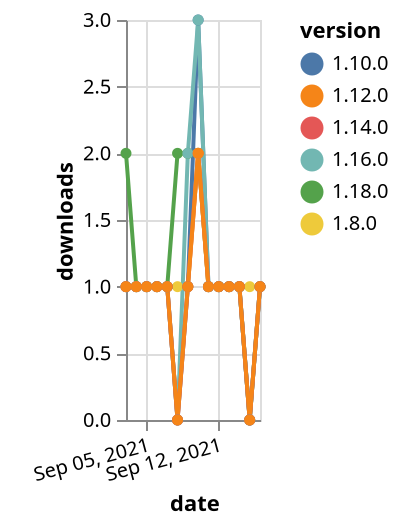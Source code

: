 {"$schema": "https://vega.github.io/schema/vega-lite/v5.json", "description": "A simple bar chart with embedded data.", "data": {"values": [{"date": "2021-09-03", "total": 122, "delta": 2, "version": "1.18.0"}, {"date": "2021-09-04", "total": 123, "delta": 1, "version": "1.18.0"}, {"date": "2021-09-05", "total": 124, "delta": 1, "version": "1.18.0"}, {"date": "2021-09-06", "total": 125, "delta": 1, "version": "1.18.0"}, {"date": "2021-09-07", "total": 126, "delta": 1, "version": "1.18.0"}, {"date": "2021-09-08", "total": 128, "delta": 2, "version": "1.18.0"}, {"date": "2021-09-09", "total": 130, "delta": 2, "version": "1.18.0"}, {"date": "2021-09-10", "total": 132, "delta": 2, "version": "1.18.0"}, {"date": "2021-09-11", "total": 133, "delta": 1, "version": "1.18.0"}, {"date": "2021-09-12", "total": 134, "delta": 1, "version": "1.18.0"}, {"date": "2021-09-13", "total": 135, "delta": 1, "version": "1.18.0"}, {"date": "2021-09-14", "total": 136, "delta": 1, "version": "1.18.0"}, {"date": "2021-09-15", "total": 136, "delta": 0, "version": "1.18.0"}, {"date": "2021-09-16", "total": 137, "delta": 1, "version": "1.18.0"}, {"date": "2021-09-03", "total": 237, "delta": 1, "version": "1.8.0"}, {"date": "2021-09-04", "total": 238, "delta": 1, "version": "1.8.0"}, {"date": "2021-09-05", "total": 239, "delta": 1, "version": "1.8.0"}, {"date": "2021-09-06", "total": 240, "delta": 1, "version": "1.8.0"}, {"date": "2021-09-07", "total": 241, "delta": 1, "version": "1.8.0"}, {"date": "2021-09-08", "total": 242, "delta": 1, "version": "1.8.0"}, {"date": "2021-09-09", "total": 243, "delta": 1, "version": "1.8.0"}, {"date": "2021-09-10", "total": 245, "delta": 2, "version": "1.8.0"}, {"date": "2021-09-11", "total": 246, "delta": 1, "version": "1.8.0"}, {"date": "2021-09-12", "total": 247, "delta": 1, "version": "1.8.0"}, {"date": "2021-09-13", "total": 248, "delta": 1, "version": "1.8.0"}, {"date": "2021-09-14", "total": 249, "delta": 1, "version": "1.8.0"}, {"date": "2021-09-15", "total": 250, "delta": 1, "version": "1.8.0"}, {"date": "2021-09-16", "total": 251, "delta": 1, "version": "1.8.0"}, {"date": "2021-09-03", "total": 336, "delta": 1, "version": "1.10.0"}, {"date": "2021-09-04", "total": 337, "delta": 1, "version": "1.10.0"}, {"date": "2021-09-05", "total": 338, "delta": 1, "version": "1.10.0"}, {"date": "2021-09-06", "total": 339, "delta": 1, "version": "1.10.0"}, {"date": "2021-09-07", "total": 340, "delta": 1, "version": "1.10.0"}, {"date": "2021-09-08", "total": 340, "delta": 0, "version": "1.10.0"}, {"date": "2021-09-09", "total": 341, "delta": 1, "version": "1.10.0"}, {"date": "2021-09-10", "total": 344, "delta": 3, "version": "1.10.0"}, {"date": "2021-09-11", "total": 345, "delta": 1, "version": "1.10.0"}, {"date": "2021-09-12", "total": 346, "delta": 1, "version": "1.10.0"}, {"date": "2021-09-13", "total": 347, "delta": 1, "version": "1.10.0"}, {"date": "2021-09-14", "total": 348, "delta": 1, "version": "1.10.0"}, {"date": "2021-09-15", "total": 348, "delta": 0, "version": "1.10.0"}, {"date": "2021-09-16", "total": 349, "delta": 1, "version": "1.10.0"}, {"date": "2021-09-03", "total": 190, "delta": 1, "version": "1.16.0"}, {"date": "2021-09-04", "total": 191, "delta": 1, "version": "1.16.0"}, {"date": "2021-09-05", "total": 192, "delta": 1, "version": "1.16.0"}, {"date": "2021-09-06", "total": 193, "delta": 1, "version": "1.16.0"}, {"date": "2021-09-07", "total": 194, "delta": 1, "version": "1.16.0"}, {"date": "2021-09-08", "total": 194, "delta": 0, "version": "1.16.0"}, {"date": "2021-09-09", "total": 196, "delta": 2, "version": "1.16.0"}, {"date": "2021-09-10", "total": 199, "delta": 3, "version": "1.16.0"}, {"date": "2021-09-11", "total": 200, "delta": 1, "version": "1.16.0"}, {"date": "2021-09-12", "total": 201, "delta": 1, "version": "1.16.0"}, {"date": "2021-09-13", "total": 202, "delta": 1, "version": "1.16.0"}, {"date": "2021-09-14", "total": 203, "delta": 1, "version": "1.16.0"}, {"date": "2021-09-15", "total": 203, "delta": 0, "version": "1.16.0"}, {"date": "2021-09-16", "total": 204, "delta": 1, "version": "1.16.0"}, {"date": "2021-09-03", "total": 163, "delta": 1, "version": "1.14.0"}, {"date": "2021-09-04", "total": 164, "delta": 1, "version": "1.14.0"}, {"date": "2021-09-05", "total": 165, "delta": 1, "version": "1.14.0"}, {"date": "2021-09-06", "total": 166, "delta": 1, "version": "1.14.0"}, {"date": "2021-09-07", "total": 167, "delta": 1, "version": "1.14.0"}, {"date": "2021-09-08", "total": 167, "delta": 0, "version": "1.14.0"}, {"date": "2021-09-09", "total": 168, "delta": 1, "version": "1.14.0"}, {"date": "2021-09-10", "total": 170, "delta": 2, "version": "1.14.0"}, {"date": "2021-09-11", "total": 171, "delta": 1, "version": "1.14.0"}, {"date": "2021-09-12", "total": 172, "delta": 1, "version": "1.14.0"}, {"date": "2021-09-13", "total": 173, "delta": 1, "version": "1.14.0"}, {"date": "2021-09-14", "total": 174, "delta": 1, "version": "1.14.0"}, {"date": "2021-09-15", "total": 174, "delta": 0, "version": "1.14.0"}, {"date": "2021-09-16", "total": 175, "delta": 1, "version": "1.14.0"}, {"date": "2021-09-03", "total": 186, "delta": 1, "version": "1.12.0"}, {"date": "2021-09-04", "total": 187, "delta": 1, "version": "1.12.0"}, {"date": "2021-09-05", "total": 188, "delta": 1, "version": "1.12.0"}, {"date": "2021-09-06", "total": 189, "delta": 1, "version": "1.12.0"}, {"date": "2021-09-07", "total": 190, "delta": 1, "version": "1.12.0"}, {"date": "2021-09-08", "total": 190, "delta": 0, "version": "1.12.0"}, {"date": "2021-09-09", "total": 191, "delta": 1, "version": "1.12.0"}, {"date": "2021-09-10", "total": 193, "delta": 2, "version": "1.12.0"}, {"date": "2021-09-11", "total": 194, "delta": 1, "version": "1.12.0"}, {"date": "2021-09-12", "total": 195, "delta": 1, "version": "1.12.0"}, {"date": "2021-09-13", "total": 196, "delta": 1, "version": "1.12.0"}, {"date": "2021-09-14", "total": 197, "delta": 1, "version": "1.12.0"}, {"date": "2021-09-15", "total": 197, "delta": 0, "version": "1.12.0"}, {"date": "2021-09-16", "total": 198, "delta": 1, "version": "1.12.0"}]}, "width": "container", "mark": {"type": "line", "point": {"filled": true}}, "encoding": {"x": {"field": "date", "type": "temporal", "timeUnit": "yearmonthdate", "title": "date", "axis": {"labelAngle": -15}}, "y": {"field": "delta", "type": "quantitative", "title": "downloads"}, "color": {"field": "version", "type": "nominal"}, "tooltip": {"field": "delta"}}}